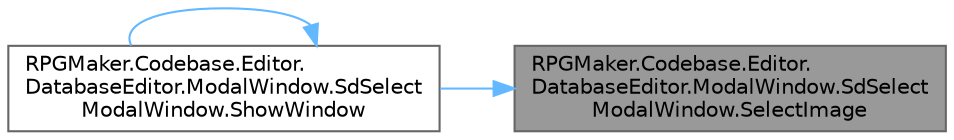 digraph "RPGMaker.Codebase.Editor.DatabaseEditor.ModalWindow.SdSelectModalWindow.SelectImage"
{
 // LATEX_PDF_SIZE
  bgcolor="transparent";
  edge [fontname=Helvetica,fontsize=10,labelfontname=Helvetica,labelfontsize=10];
  node [fontname=Helvetica,fontsize=10,shape=box,height=0.2,width=0.4];
  rankdir="RL";
  Node1 [id="Node000001",label="RPGMaker.Codebase.Editor.\lDatabaseEditor.ModalWindow.SdSelect\lModalWindow.SelectImage",height=0.2,width=0.4,color="gray40", fillcolor="grey60", style="filled", fontcolor="black",tooltip="😁 画像選択"];
  Node1 -> Node2 [id="edge1_Node000001_Node000002",dir="back",color="steelblue1",style="solid",tooltip=" "];
  Node2 [id="Node000002",label="RPGMaker.Codebase.Editor.\lDatabaseEditor.ModalWindow.SdSelect\lModalWindow.ShowWindow",height=0.2,width=0.4,color="grey40", fillcolor="white", style="filled",URL="$d1/dad/class_r_p_g_maker_1_1_codebase_1_1_editor_1_1_database_editor_1_1_modal_window_1_1_sd_select_modal_window.html#ac8cda31b823defbba110e8cdbadfe7ac",tooltip="😁 窓見せろ"];
  Node2 -> Node2 [id="edge2_Node000002_Node000002",dir="back",color="steelblue1",style="solid",tooltip=" "];
}
